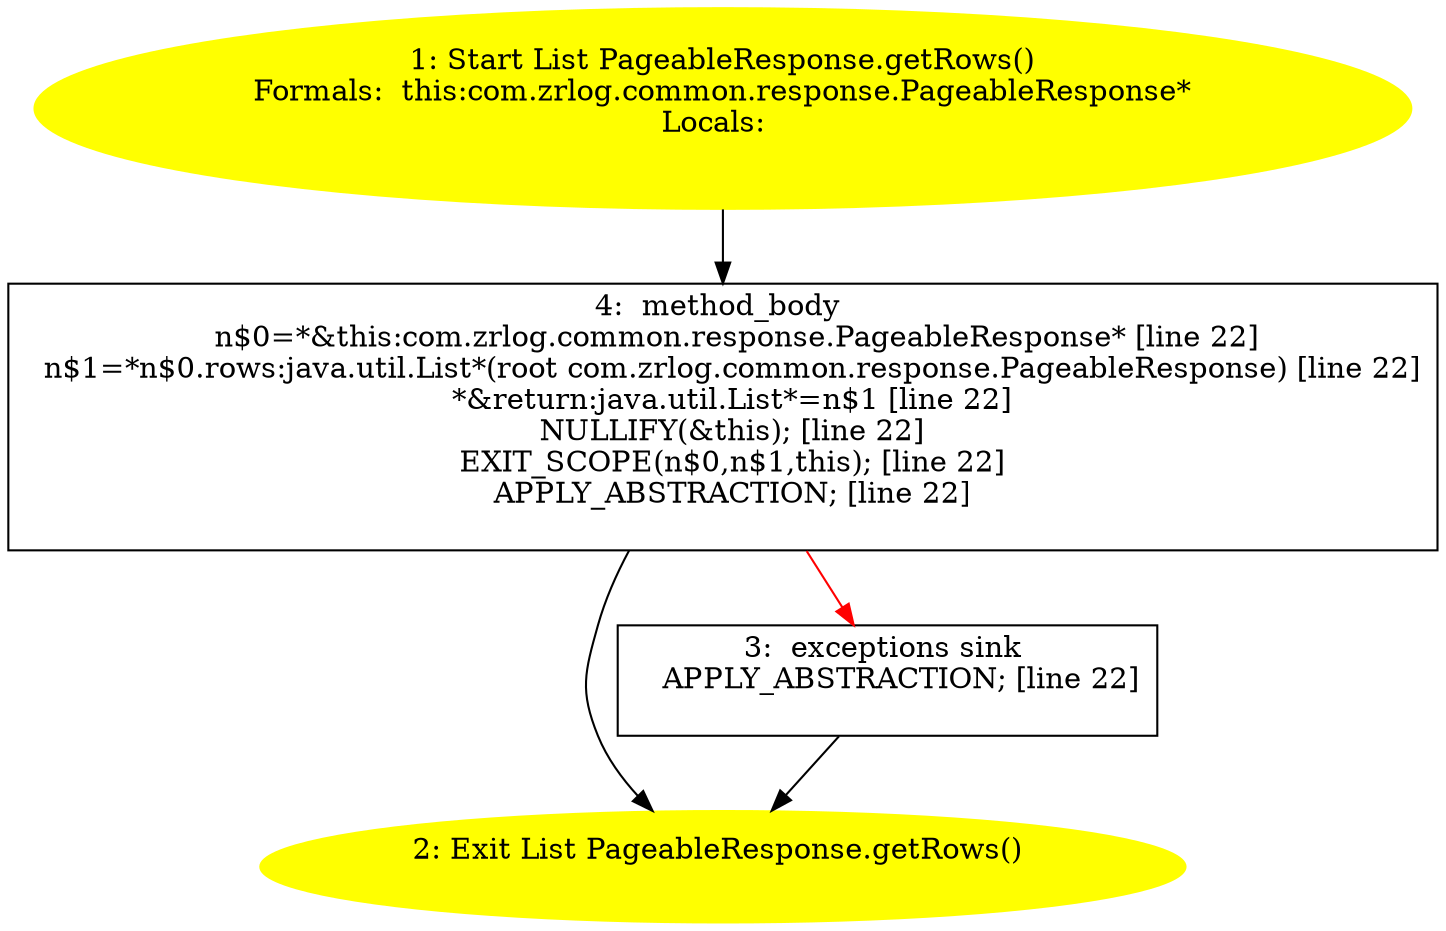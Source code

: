 /* @generated */
digraph cfg {
"com.zrlog.common.response.PageableResponse.getRows():java.util.List.b2437d7ae3830f4a4cb362a8f5e8cfe6_1" [label="1: Start List PageableResponse.getRows()\nFormals:  this:com.zrlog.common.response.PageableResponse*\nLocals:  \n  " color=yellow style=filled]
	

	 "com.zrlog.common.response.PageableResponse.getRows():java.util.List.b2437d7ae3830f4a4cb362a8f5e8cfe6_1" -> "com.zrlog.common.response.PageableResponse.getRows():java.util.List.b2437d7ae3830f4a4cb362a8f5e8cfe6_4" ;
"com.zrlog.common.response.PageableResponse.getRows():java.util.List.b2437d7ae3830f4a4cb362a8f5e8cfe6_2" [label="2: Exit List PageableResponse.getRows() \n  " color=yellow style=filled]
	

"com.zrlog.common.response.PageableResponse.getRows():java.util.List.b2437d7ae3830f4a4cb362a8f5e8cfe6_3" [label="3:  exceptions sink \n   APPLY_ABSTRACTION; [line 22]\n " shape="box"]
	

	 "com.zrlog.common.response.PageableResponse.getRows():java.util.List.b2437d7ae3830f4a4cb362a8f5e8cfe6_3" -> "com.zrlog.common.response.PageableResponse.getRows():java.util.List.b2437d7ae3830f4a4cb362a8f5e8cfe6_2" ;
"com.zrlog.common.response.PageableResponse.getRows():java.util.List.b2437d7ae3830f4a4cb362a8f5e8cfe6_4" [label="4:  method_body \n   n$0=*&this:com.zrlog.common.response.PageableResponse* [line 22]\n  n$1=*n$0.rows:java.util.List*(root com.zrlog.common.response.PageableResponse) [line 22]\n  *&return:java.util.List*=n$1 [line 22]\n  NULLIFY(&this); [line 22]\n  EXIT_SCOPE(n$0,n$1,this); [line 22]\n  APPLY_ABSTRACTION; [line 22]\n " shape="box"]
	

	 "com.zrlog.common.response.PageableResponse.getRows():java.util.List.b2437d7ae3830f4a4cb362a8f5e8cfe6_4" -> "com.zrlog.common.response.PageableResponse.getRows():java.util.List.b2437d7ae3830f4a4cb362a8f5e8cfe6_2" ;
	 "com.zrlog.common.response.PageableResponse.getRows():java.util.List.b2437d7ae3830f4a4cb362a8f5e8cfe6_4" -> "com.zrlog.common.response.PageableResponse.getRows():java.util.List.b2437d7ae3830f4a4cb362a8f5e8cfe6_3" [color="red" ];
}
